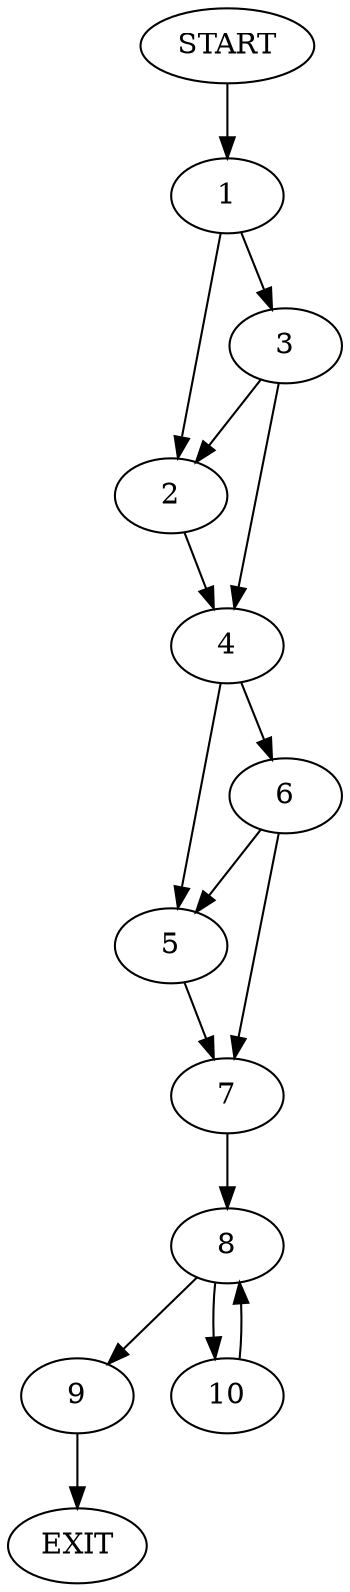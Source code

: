 digraph {
0 [label="START"]
11 [label="EXIT"]
0 -> 1
1 -> 2
1 -> 3
3 -> 2
3 -> 4
2 -> 4
4 -> 5
4 -> 6
5 -> 7
6 -> 7
6 -> 5
7 -> 8
8 -> 9
8 -> 10
9 -> 11
10 -> 8
}

